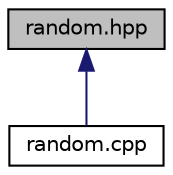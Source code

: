 digraph "random.hpp"
{
 // LATEX_PDF_SIZE
  edge [fontname="Helvetica",fontsize="10",labelfontname="Helvetica",labelfontsize="10"];
  node [fontname="Helvetica",fontsize="10",shape=record];
  Node1 [label="random.hpp",height=0.2,width=0.4,color="black", fillcolor="grey75", style="filled", fontcolor="black",tooltip="Generar números aleatorios."];
  Node1 -> Node2 [dir="back",color="midnightblue",fontsize="10",style="solid",fontname="Helvetica"];
  Node2 [label="random.cpp",height=0.2,width=0.4,color="black", fillcolor="white", style="filled",URL="$random_8cpp.html",tooltip=" "];
}
